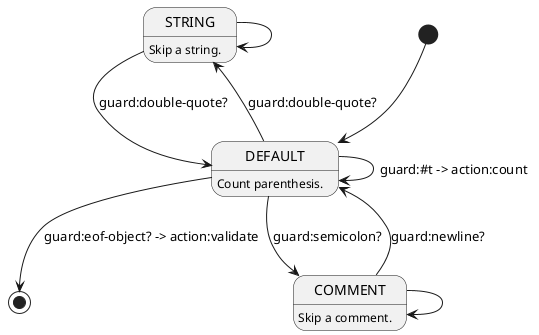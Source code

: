 @startuml
[*] --> DEFAULT
DEFAULT: Count parenthesis.
DEFAULT --> [*]: guard:eof-object? -> action:validate
DEFAULT --> COMMENT: guard:semicolon?
DEFAULT --> STRING: guard:double-quote?
DEFAULT --> DEFAULT: guard:#t -> action:count

COMMENT: Skip a comment.
COMMENT --> DEFAULT: guard:newline?
COMMENT --> COMMENT

STRING: Skip a string.
STRING --> DEFAULT: guard:double-quote?
STRING -> STRING
@enduml
